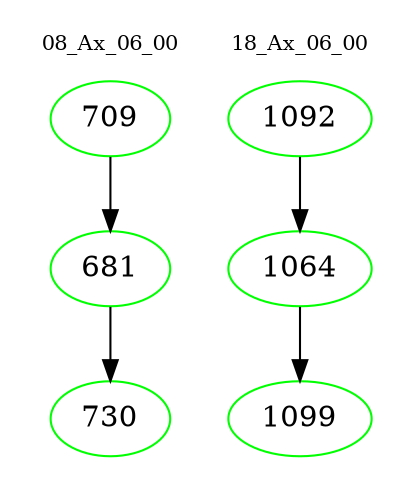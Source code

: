 digraph{
subgraph cluster_0 {
color = white
label = "08_Ax_06_00";
fontsize=10;
T0_709 [label="709", color="green"]
T0_709 -> T0_681 [color="black"]
T0_681 [label="681", color="green"]
T0_681 -> T0_730 [color="black"]
T0_730 [label="730", color="green"]
}
subgraph cluster_1 {
color = white
label = "18_Ax_06_00";
fontsize=10;
T1_1092 [label="1092", color="green"]
T1_1092 -> T1_1064 [color="black"]
T1_1064 [label="1064", color="green"]
T1_1064 -> T1_1099 [color="black"]
T1_1099 [label="1099", color="green"]
}
}
